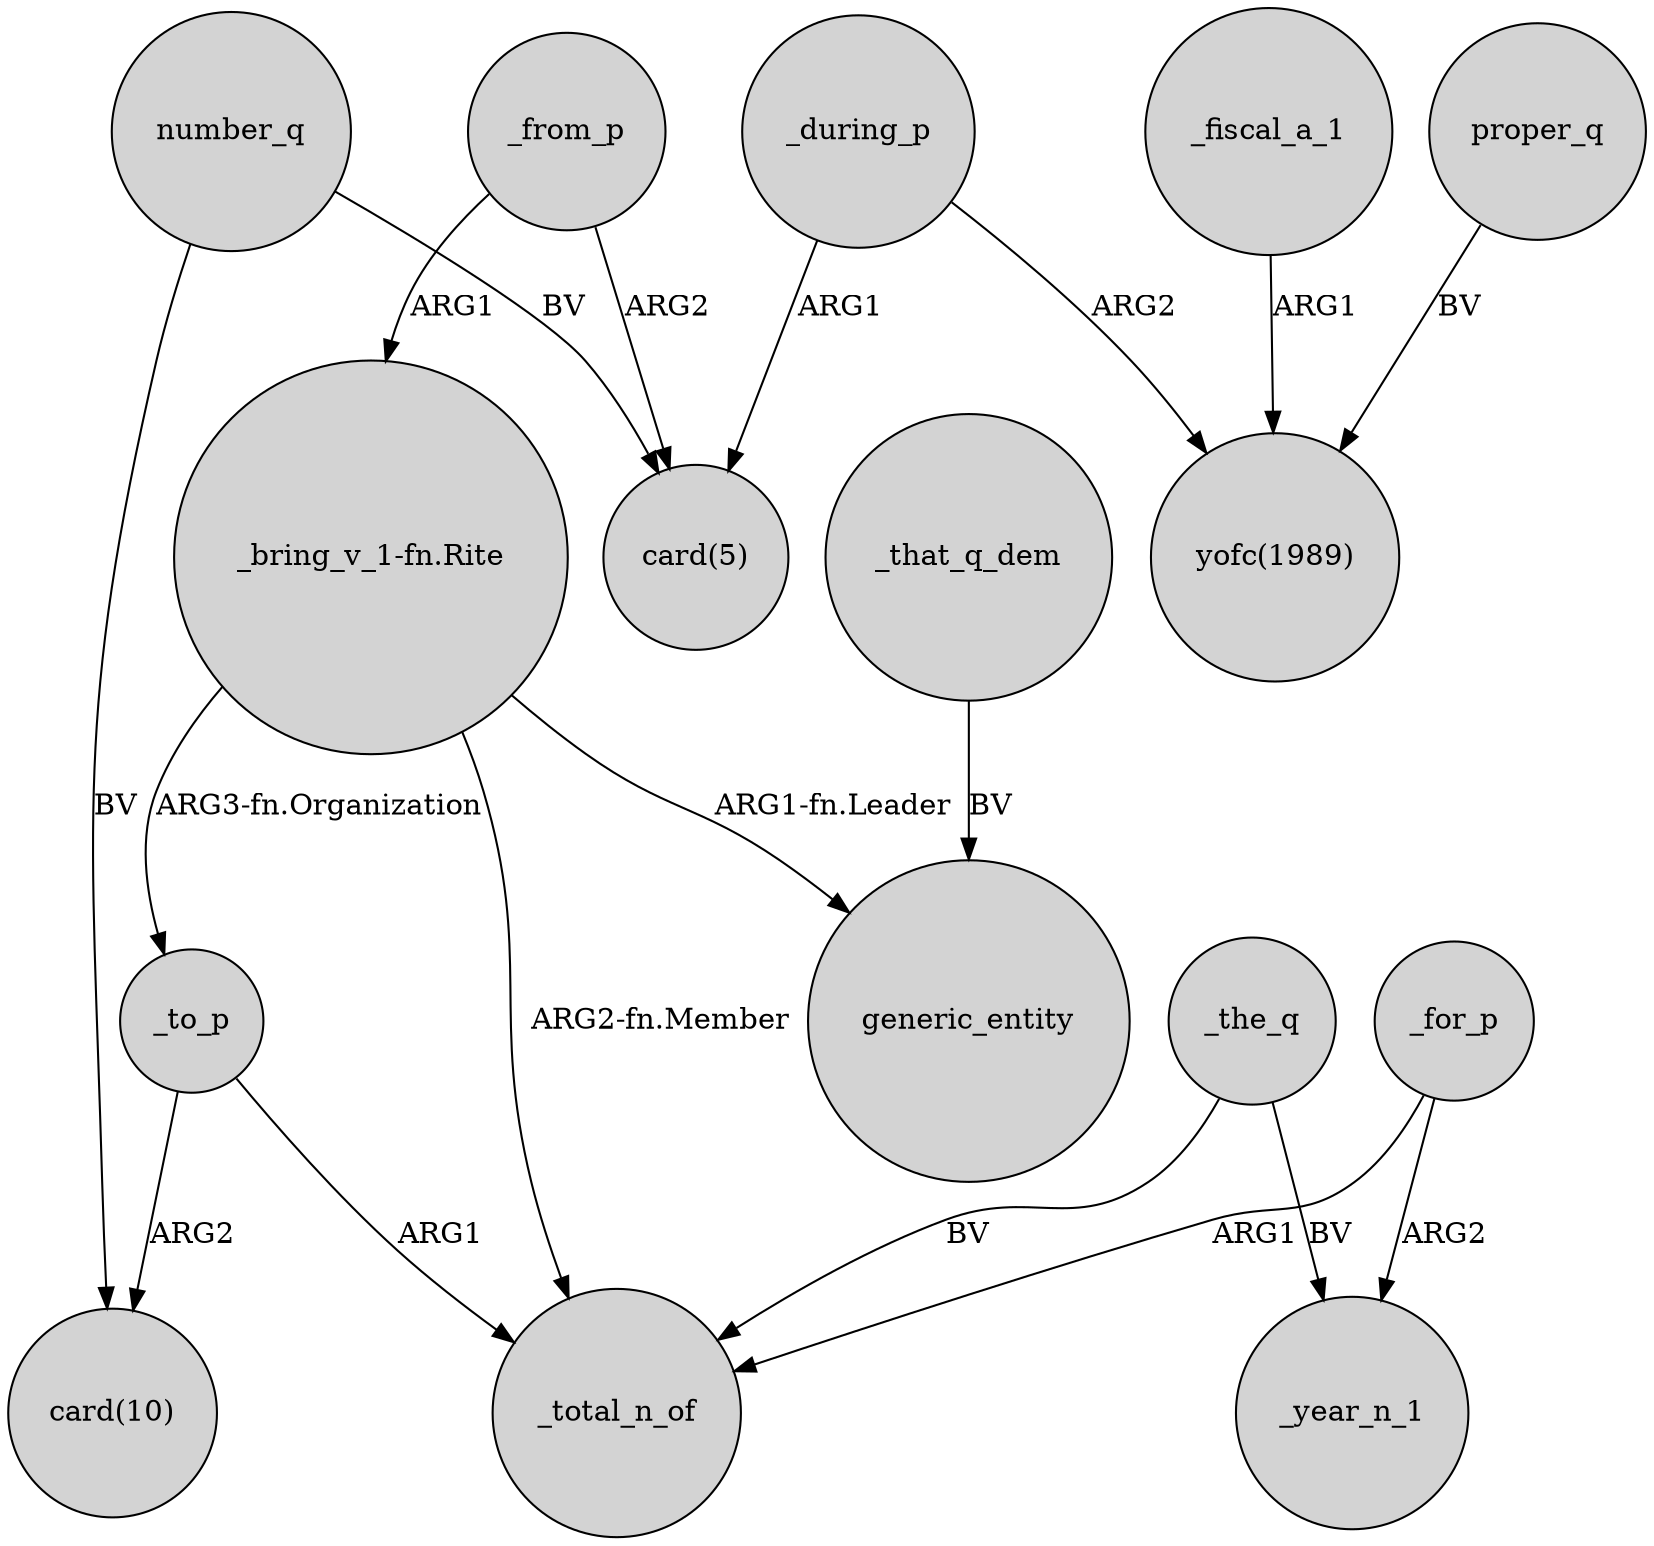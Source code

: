 digraph {
	node [shape=circle style=filled]
	_from_p -> "card(5)" [label=ARG2]
	number_q -> "card(10)" [label=BV]
	number_q -> "card(5)" [label=BV]
	_the_q -> _year_n_1 [label=BV]
	_for_p -> _year_n_1 [label=ARG2]
	_during_p -> "card(5)" [label=ARG1]
	_fiscal_a_1 -> "yofc(1989)" [label=ARG1]
	_the_q -> _total_n_of [label=BV]
	"_bring_v_1-fn.Rite" -> _total_n_of [label="ARG2-fn.Member"]
	"_bring_v_1-fn.Rite" -> generic_entity [label="ARG1-fn.Leader"]
	_that_q_dem -> generic_entity [label=BV]
	proper_q -> "yofc(1989)" [label=BV]
	"_bring_v_1-fn.Rite" -> _to_p [label="ARG3-fn.Organization"]
	_from_p -> "_bring_v_1-fn.Rite" [label=ARG1]
	_to_p -> "card(10)" [label=ARG2]
	_during_p -> "yofc(1989)" [label=ARG2]
	_to_p -> _total_n_of [label=ARG1]
	_for_p -> _total_n_of [label=ARG1]
}

